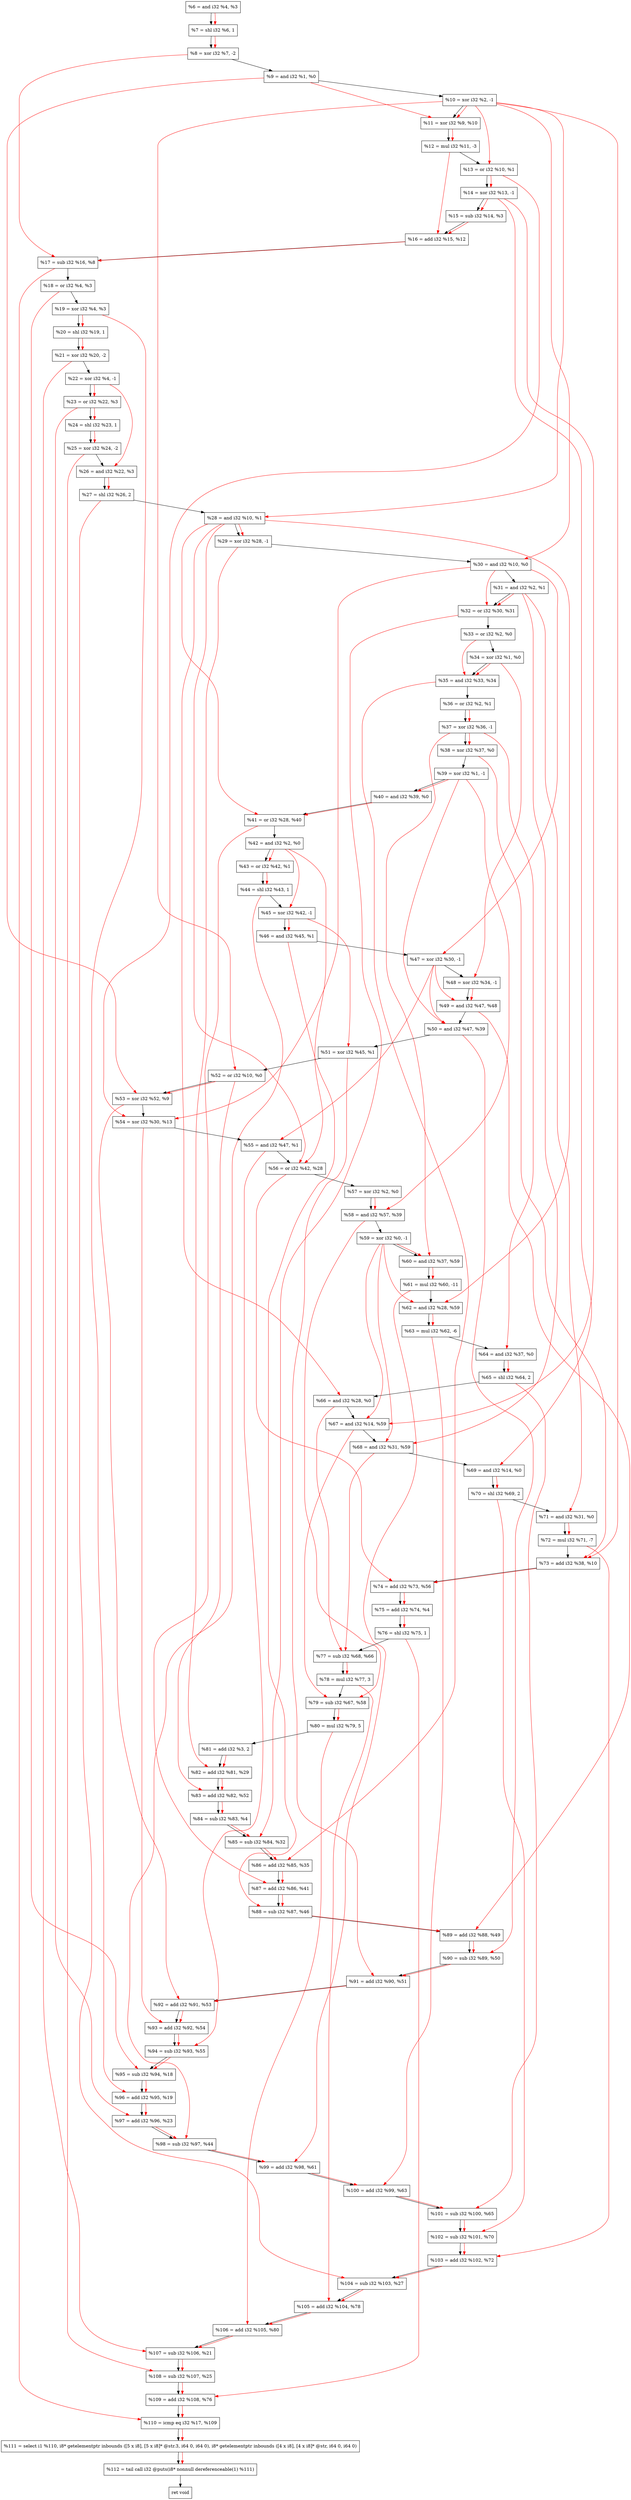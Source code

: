 digraph "DFG for'crackme' function" {
	Node0x1a5ee10[shape=record, label="  %6 = and i32 %4, %3"];
	Node0x1a5f490[shape=record, label="  %7 = shl i32 %6, 1"];
	Node0x1a5f530[shape=record, label="  %8 = xor i32 %7, -2"];
	Node0x1a5f5a0[shape=record, label="  %9 = and i32 %1, %0"];
	Node0x1a5f640[shape=record, label="  %10 = xor i32 %2, -1"];
	Node0x1a5f6b0[shape=record, label="  %11 = xor i32 %9, %10"];
	Node0x1a5f750[shape=record, label="  %12 = mul i32 %11, -3"];
	Node0x1a5f7c0[shape=record, label="  %13 = or i32 %10, %1"];
	Node0x1a5f830[shape=record, label="  %14 = xor i32 %13, -1"];
	Node0x1a5f8a0[shape=record, label="  %15 = sub i32 %14, %3"];
	Node0x1a5f910[shape=record, label="  %16 = add i32 %15, %12"];
	Node0x1a5f980[shape=record, label="  %17 = sub i32 %16, %8"];
	Node0x1a5f9f0[shape=record, label="  %18 = or i32 %4, %3"];
	Node0x1a5fa60[shape=record, label="  %19 = xor i32 %4, %3"];
	Node0x1a5fad0[shape=record, label="  %20 = shl i32 %19, 1"];
	Node0x1a5fb40[shape=record, label="  %21 = xor i32 %20, -2"];
	Node0x1a5fbb0[shape=record, label="  %22 = xor i32 %4, -1"];
	Node0x1a5fc20[shape=record, label="  %23 = or i32 %22, %3"];
	Node0x1a5fc90[shape=record, label="  %24 = shl i32 %23, 1"];
	Node0x1a5fd00[shape=record, label="  %25 = xor i32 %24, -2"];
	Node0x1a5fd70[shape=record, label="  %26 = and i32 %22, %3"];
	Node0x1a5fe10[shape=record, label="  %27 = shl i32 %26, 2"];
	Node0x1a5fe80[shape=record, label="  %28 = and i32 %10, %1"];
	Node0x1a5fef0[shape=record, label="  %29 = xor i32 %28, -1"];
	Node0x1a5ff60[shape=record, label="  %30 = and i32 %10, %0"];
	Node0x1a5ffd0[shape=record, label="  %31 = and i32 %2, %1"];
	Node0x1a60040[shape=record, label="  %32 = or i32 %30, %31"];
	Node0x1a602c0[shape=record, label="  %33 = or i32 %2, %0"];
	Node0x1a60330[shape=record, label="  %34 = xor i32 %1, %0"];
	Node0x1a603a0[shape=record, label="  %35 = and i32 %33, %34"];
	Node0x1a60410[shape=record, label="  %36 = or i32 %2, %1"];
	Node0x1a60480[shape=record, label="  %37 = xor i32 %36, -1"];
	Node0x1a604f0[shape=record, label="  %38 = xor i32 %37, %0"];
	Node0x1a60560[shape=record, label="  %39 = xor i32 %1, -1"];
	Node0x1a605d0[shape=record, label="  %40 = and i32 %39, %0"];
	Node0x1a60640[shape=record, label="  %41 = or i32 %28, %40"];
	Node0x1a606b0[shape=record, label="  %42 = and i32 %2, %0"];
	Node0x1a60720[shape=record, label="  %43 = or i32 %42, %1"];
	Node0x1a60790[shape=record, label="  %44 = shl i32 %43, 1"];
	Node0x1a60800[shape=record, label="  %45 = xor i32 %42, -1"];
	Node0x1a60870[shape=record, label="  %46 = and i32 %45, %1"];
	Node0x1a608e0[shape=record, label="  %47 = xor i32 %30, -1"];
	Node0x1a60950[shape=record, label="  %48 = xor i32 %34, -1"];
	Node0x1a609c0[shape=record, label="  %49 = and i32 %47, %48"];
	Node0x1a60a30[shape=record, label="  %50 = and i32 %47, %39"];
	Node0x1a60aa0[shape=record, label="  %51 = xor i32 %45, %1"];
	Node0x1a60b10[shape=record, label="  %52 = or i32 %10, %0"];
	Node0x1a60b80[shape=record, label="  %53 = xor i32 %52, %9"];
	Node0x1a60bf0[shape=record, label="  %54 = xor i32 %30, %13"];
	Node0x1a60c60[shape=record, label="  %55 = and i32 %47, %1"];
	Node0x1a60cd0[shape=record, label="  %56 = or i32 %42, %28"];
	Node0x1a60d40[shape=record, label="  %57 = xor i32 %2, %0"];
	Node0x1a60db0[shape=record, label="  %58 = and i32 %57, %39"];
	Node0x1a60e20[shape=record, label="  %59 = xor i32 %0, -1"];
	Node0x1a60e90[shape=record, label="  %60 = and i32 %37, %59"];
	Node0x1a60f30[shape=record, label="  %61 = mul i32 %60, -11"];
	Node0x1a60fa0[shape=record, label="  %62 = and i32 %28, %59"];
	Node0x1a61040[shape=record, label="  %63 = mul i32 %62, -6"];
	Node0x1a610b0[shape=record, label="  %64 = and i32 %37, %0"];
	Node0x1a61530[shape=record, label="  %65 = shl i32 %64, 2"];
	Node0x1a615a0[shape=record, label="  %66 = and i32 %28, %0"];
	Node0x1a61610[shape=record, label="  %67 = and i32 %14, %59"];
	Node0x1a61680[shape=record, label="  %68 = and i32 %31, %59"];
	Node0x1a616f0[shape=record, label="  %69 = and i32 %14, %0"];
	Node0x1a61760[shape=record, label="  %70 = shl i32 %69, 2"];
	Node0x1a617d0[shape=record, label="  %71 = and i32 %31, %0"];
	Node0x1a61870[shape=record, label="  %72 = mul i32 %71, -7"];
	Node0x1a618e0[shape=record, label="  %73 = add i32 %38, %10"];
	Node0x1a61950[shape=record, label="  %74 = add i32 %73, %56"];
	Node0x1a619c0[shape=record, label="  %75 = add i32 %74, %4"];
	Node0x1a61a30[shape=record, label="  %76 = shl i32 %75, 1"];
	Node0x1a61aa0[shape=record, label="  %77 = sub i32 %68, %66"];
	Node0x1a61b40[shape=record, label="  %78 = mul i32 %77, 3"];
	Node0x1a61bb0[shape=record, label="  %79 = sub i32 %67, %58"];
	Node0x1a61c50[shape=record, label="  %80 = mul i32 %79, 5"];
	Node0x1a61cc0[shape=record, label="  %81 = add i32 %3, 2"];
	Node0x1a61d30[shape=record, label="  %82 = add i32 %81, %29"];
	Node0x1a61da0[shape=record, label="  %83 = add i32 %82, %52"];
	Node0x1a61e10[shape=record, label="  %84 = sub i32 %83, %4"];
	Node0x1a61e80[shape=record, label="  %85 = sub i32 %84, %32"];
	Node0x1a61ef0[shape=record, label="  %86 = add i32 %85, %35"];
	Node0x1a61f60[shape=record, label="  %87 = add i32 %86, %41"];
	Node0x1a61fd0[shape=record, label="  %88 = sub i32 %87, %46"];
	Node0x1a62040[shape=record, label="  %89 = add i32 %88, %49"];
	Node0x1a620b0[shape=record, label="  %90 = sub i32 %89, %50"];
	Node0x1a62120[shape=record, label="  %91 = add i32 %90, %51"];
	Node0x1a62190[shape=record, label="  %92 = add i32 %91, %53"];
	Node0x1a62200[shape=record, label="  %93 = add i32 %92, %54"];
	Node0x1a62270[shape=record, label="  %94 = sub i32 %93, %55"];
	Node0x1a622e0[shape=record, label="  %95 = sub i32 %94, %18"];
	Node0x1a62350[shape=record, label="  %96 = add i32 %95, %19"];
	Node0x1a623c0[shape=record, label="  %97 = add i32 %96, %23"];
	Node0x1a62430[shape=record, label="  %98 = sub i32 %97, %44"];
	Node0x1a624a0[shape=record, label="  %99 = add i32 %98, %61"];
	Node0x1a62510[shape=record, label="  %100 = add i32 %99, %63"];
	Node0x1a62580[shape=record, label="  %101 = sub i32 %100, %65"];
	Node0x1a625f0[shape=record, label="  %102 = sub i32 %101, %70"];
	Node0x1a62660[shape=record, label="  %103 = add i32 %102, %72"];
	Node0x1a626d0[shape=record, label="  %104 = sub i32 %103, %27"];
	Node0x1a62740[shape=record, label="  %105 = add i32 %104, %78"];
	Node0x1a627b0[shape=record, label="  %106 = add i32 %105, %80"];
	Node0x1a62820[shape=record, label="  %107 = sub i32 %106, %21"];
	Node0x1a62890[shape=record, label="  %108 = sub i32 %107, %25"];
	Node0x1a62900[shape=record, label="  %109 = add i32 %108, %76"];
	Node0x1a62970[shape=record, label="  %110 = icmp eq i32 %17, %109"];
	Node0x19ff268[shape=record, label="  %111 = select i1 %110, i8* getelementptr inbounds ([5 x i8], [5 x i8]* @str.3, i64 0, i64 0), i8* getelementptr inbounds ([4 x i8], [4 x i8]* @str, i64 0, i64 0)"];
	Node0x1a62c00[shape=record, label="  %112 = tail call i32 @puts(i8* nonnull dereferenceable(1) %111)"];
	Node0x1a62c50[shape=record, label="  ret void"];
	Node0x1a5ee10 -> Node0x1a5f490;
	Node0x1a5f490 -> Node0x1a5f530;
	Node0x1a5f530 -> Node0x1a5f5a0;
	Node0x1a5f5a0 -> Node0x1a5f640;
	Node0x1a5f640 -> Node0x1a5f6b0;
	Node0x1a5f6b0 -> Node0x1a5f750;
	Node0x1a5f750 -> Node0x1a5f7c0;
	Node0x1a5f7c0 -> Node0x1a5f830;
	Node0x1a5f830 -> Node0x1a5f8a0;
	Node0x1a5f8a0 -> Node0x1a5f910;
	Node0x1a5f910 -> Node0x1a5f980;
	Node0x1a5f980 -> Node0x1a5f9f0;
	Node0x1a5f9f0 -> Node0x1a5fa60;
	Node0x1a5fa60 -> Node0x1a5fad0;
	Node0x1a5fad0 -> Node0x1a5fb40;
	Node0x1a5fb40 -> Node0x1a5fbb0;
	Node0x1a5fbb0 -> Node0x1a5fc20;
	Node0x1a5fc20 -> Node0x1a5fc90;
	Node0x1a5fc90 -> Node0x1a5fd00;
	Node0x1a5fd00 -> Node0x1a5fd70;
	Node0x1a5fd70 -> Node0x1a5fe10;
	Node0x1a5fe10 -> Node0x1a5fe80;
	Node0x1a5fe80 -> Node0x1a5fef0;
	Node0x1a5fef0 -> Node0x1a5ff60;
	Node0x1a5ff60 -> Node0x1a5ffd0;
	Node0x1a5ffd0 -> Node0x1a60040;
	Node0x1a60040 -> Node0x1a602c0;
	Node0x1a602c0 -> Node0x1a60330;
	Node0x1a60330 -> Node0x1a603a0;
	Node0x1a603a0 -> Node0x1a60410;
	Node0x1a60410 -> Node0x1a60480;
	Node0x1a60480 -> Node0x1a604f0;
	Node0x1a604f0 -> Node0x1a60560;
	Node0x1a60560 -> Node0x1a605d0;
	Node0x1a605d0 -> Node0x1a60640;
	Node0x1a60640 -> Node0x1a606b0;
	Node0x1a606b0 -> Node0x1a60720;
	Node0x1a60720 -> Node0x1a60790;
	Node0x1a60790 -> Node0x1a60800;
	Node0x1a60800 -> Node0x1a60870;
	Node0x1a60870 -> Node0x1a608e0;
	Node0x1a608e0 -> Node0x1a60950;
	Node0x1a60950 -> Node0x1a609c0;
	Node0x1a609c0 -> Node0x1a60a30;
	Node0x1a60a30 -> Node0x1a60aa0;
	Node0x1a60aa0 -> Node0x1a60b10;
	Node0x1a60b10 -> Node0x1a60b80;
	Node0x1a60b80 -> Node0x1a60bf0;
	Node0x1a60bf0 -> Node0x1a60c60;
	Node0x1a60c60 -> Node0x1a60cd0;
	Node0x1a60cd0 -> Node0x1a60d40;
	Node0x1a60d40 -> Node0x1a60db0;
	Node0x1a60db0 -> Node0x1a60e20;
	Node0x1a60e20 -> Node0x1a60e90;
	Node0x1a60e90 -> Node0x1a60f30;
	Node0x1a60f30 -> Node0x1a60fa0;
	Node0x1a60fa0 -> Node0x1a61040;
	Node0x1a61040 -> Node0x1a610b0;
	Node0x1a610b0 -> Node0x1a61530;
	Node0x1a61530 -> Node0x1a615a0;
	Node0x1a615a0 -> Node0x1a61610;
	Node0x1a61610 -> Node0x1a61680;
	Node0x1a61680 -> Node0x1a616f0;
	Node0x1a616f0 -> Node0x1a61760;
	Node0x1a61760 -> Node0x1a617d0;
	Node0x1a617d0 -> Node0x1a61870;
	Node0x1a61870 -> Node0x1a618e0;
	Node0x1a618e0 -> Node0x1a61950;
	Node0x1a61950 -> Node0x1a619c0;
	Node0x1a619c0 -> Node0x1a61a30;
	Node0x1a61a30 -> Node0x1a61aa0;
	Node0x1a61aa0 -> Node0x1a61b40;
	Node0x1a61b40 -> Node0x1a61bb0;
	Node0x1a61bb0 -> Node0x1a61c50;
	Node0x1a61c50 -> Node0x1a61cc0;
	Node0x1a61cc0 -> Node0x1a61d30;
	Node0x1a61d30 -> Node0x1a61da0;
	Node0x1a61da0 -> Node0x1a61e10;
	Node0x1a61e10 -> Node0x1a61e80;
	Node0x1a61e80 -> Node0x1a61ef0;
	Node0x1a61ef0 -> Node0x1a61f60;
	Node0x1a61f60 -> Node0x1a61fd0;
	Node0x1a61fd0 -> Node0x1a62040;
	Node0x1a62040 -> Node0x1a620b0;
	Node0x1a620b0 -> Node0x1a62120;
	Node0x1a62120 -> Node0x1a62190;
	Node0x1a62190 -> Node0x1a62200;
	Node0x1a62200 -> Node0x1a62270;
	Node0x1a62270 -> Node0x1a622e0;
	Node0x1a622e0 -> Node0x1a62350;
	Node0x1a62350 -> Node0x1a623c0;
	Node0x1a623c0 -> Node0x1a62430;
	Node0x1a62430 -> Node0x1a624a0;
	Node0x1a624a0 -> Node0x1a62510;
	Node0x1a62510 -> Node0x1a62580;
	Node0x1a62580 -> Node0x1a625f0;
	Node0x1a625f0 -> Node0x1a62660;
	Node0x1a62660 -> Node0x1a626d0;
	Node0x1a626d0 -> Node0x1a62740;
	Node0x1a62740 -> Node0x1a627b0;
	Node0x1a627b0 -> Node0x1a62820;
	Node0x1a62820 -> Node0x1a62890;
	Node0x1a62890 -> Node0x1a62900;
	Node0x1a62900 -> Node0x1a62970;
	Node0x1a62970 -> Node0x19ff268;
	Node0x19ff268 -> Node0x1a62c00;
	Node0x1a62c00 -> Node0x1a62c50;
edge [color=red]
	Node0x1a5ee10 -> Node0x1a5f490;
	Node0x1a5f490 -> Node0x1a5f530;
	Node0x1a5f5a0 -> Node0x1a5f6b0;
	Node0x1a5f640 -> Node0x1a5f6b0;
	Node0x1a5f6b0 -> Node0x1a5f750;
	Node0x1a5f640 -> Node0x1a5f7c0;
	Node0x1a5f7c0 -> Node0x1a5f830;
	Node0x1a5f830 -> Node0x1a5f8a0;
	Node0x1a5f8a0 -> Node0x1a5f910;
	Node0x1a5f750 -> Node0x1a5f910;
	Node0x1a5f910 -> Node0x1a5f980;
	Node0x1a5f530 -> Node0x1a5f980;
	Node0x1a5fa60 -> Node0x1a5fad0;
	Node0x1a5fad0 -> Node0x1a5fb40;
	Node0x1a5fbb0 -> Node0x1a5fc20;
	Node0x1a5fc20 -> Node0x1a5fc90;
	Node0x1a5fc90 -> Node0x1a5fd00;
	Node0x1a5fbb0 -> Node0x1a5fd70;
	Node0x1a5fd70 -> Node0x1a5fe10;
	Node0x1a5f640 -> Node0x1a5fe80;
	Node0x1a5fe80 -> Node0x1a5fef0;
	Node0x1a5f640 -> Node0x1a5ff60;
	Node0x1a5ff60 -> Node0x1a60040;
	Node0x1a5ffd0 -> Node0x1a60040;
	Node0x1a602c0 -> Node0x1a603a0;
	Node0x1a60330 -> Node0x1a603a0;
	Node0x1a60410 -> Node0x1a60480;
	Node0x1a60480 -> Node0x1a604f0;
	Node0x1a60560 -> Node0x1a605d0;
	Node0x1a5fe80 -> Node0x1a60640;
	Node0x1a605d0 -> Node0x1a60640;
	Node0x1a606b0 -> Node0x1a60720;
	Node0x1a60720 -> Node0x1a60790;
	Node0x1a606b0 -> Node0x1a60800;
	Node0x1a60800 -> Node0x1a60870;
	Node0x1a5ff60 -> Node0x1a608e0;
	Node0x1a60330 -> Node0x1a60950;
	Node0x1a608e0 -> Node0x1a609c0;
	Node0x1a60950 -> Node0x1a609c0;
	Node0x1a608e0 -> Node0x1a60a30;
	Node0x1a60560 -> Node0x1a60a30;
	Node0x1a60800 -> Node0x1a60aa0;
	Node0x1a5f640 -> Node0x1a60b10;
	Node0x1a60b10 -> Node0x1a60b80;
	Node0x1a5f5a0 -> Node0x1a60b80;
	Node0x1a5ff60 -> Node0x1a60bf0;
	Node0x1a5f7c0 -> Node0x1a60bf0;
	Node0x1a608e0 -> Node0x1a60c60;
	Node0x1a606b0 -> Node0x1a60cd0;
	Node0x1a5fe80 -> Node0x1a60cd0;
	Node0x1a60d40 -> Node0x1a60db0;
	Node0x1a60560 -> Node0x1a60db0;
	Node0x1a60480 -> Node0x1a60e90;
	Node0x1a60e20 -> Node0x1a60e90;
	Node0x1a60e90 -> Node0x1a60f30;
	Node0x1a5fe80 -> Node0x1a60fa0;
	Node0x1a60e20 -> Node0x1a60fa0;
	Node0x1a60fa0 -> Node0x1a61040;
	Node0x1a60480 -> Node0x1a610b0;
	Node0x1a610b0 -> Node0x1a61530;
	Node0x1a5fe80 -> Node0x1a615a0;
	Node0x1a5f830 -> Node0x1a61610;
	Node0x1a60e20 -> Node0x1a61610;
	Node0x1a5ffd0 -> Node0x1a61680;
	Node0x1a60e20 -> Node0x1a61680;
	Node0x1a5f830 -> Node0x1a616f0;
	Node0x1a616f0 -> Node0x1a61760;
	Node0x1a5ffd0 -> Node0x1a617d0;
	Node0x1a617d0 -> Node0x1a61870;
	Node0x1a604f0 -> Node0x1a618e0;
	Node0x1a5f640 -> Node0x1a618e0;
	Node0x1a618e0 -> Node0x1a61950;
	Node0x1a60cd0 -> Node0x1a61950;
	Node0x1a61950 -> Node0x1a619c0;
	Node0x1a619c0 -> Node0x1a61a30;
	Node0x1a61680 -> Node0x1a61aa0;
	Node0x1a615a0 -> Node0x1a61aa0;
	Node0x1a61aa0 -> Node0x1a61b40;
	Node0x1a61610 -> Node0x1a61bb0;
	Node0x1a60db0 -> Node0x1a61bb0;
	Node0x1a61bb0 -> Node0x1a61c50;
	Node0x1a61cc0 -> Node0x1a61d30;
	Node0x1a5fef0 -> Node0x1a61d30;
	Node0x1a61d30 -> Node0x1a61da0;
	Node0x1a60b10 -> Node0x1a61da0;
	Node0x1a61da0 -> Node0x1a61e10;
	Node0x1a61e10 -> Node0x1a61e80;
	Node0x1a60040 -> Node0x1a61e80;
	Node0x1a61e80 -> Node0x1a61ef0;
	Node0x1a603a0 -> Node0x1a61ef0;
	Node0x1a61ef0 -> Node0x1a61f60;
	Node0x1a60640 -> Node0x1a61f60;
	Node0x1a61f60 -> Node0x1a61fd0;
	Node0x1a60870 -> Node0x1a61fd0;
	Node0x1a61fd0 -> Node0x1a62040;
	Node0x1a609c0 -> Node0x1a62040;
	Node0x1a62040 -> Node0x1a620b0;
	Node0x1a60a30 -> Node0x1a620b0;
	Node0x1a620b0 -> Node0x1a62120;
	Node0x1a60aa0 -> Node0x1a62120;
	Node0x1a62120 -> Node0x1a62190;
	Node0x1a60b80 -> Node0x1a62190;
	Node0x1a62190 -> Node0x1a62200;
	Node0x1a60bf0 -> Node0x1a62200;
	Node0x1a62200 -> Node0x1a62270;
	Node0x1a60c60 -> Node0x1a62270;
	Node0x1a62270 -> Node0x1a622e0;
	Node0x1a5f9f0 -> Node0x1a622e0;
	Node0x1a622e0 -> Node0x1a62350;
	Node0x1a5fa60 -> Node0x1a62350;
	Node0x1a62350 -> Node0x1a623c0;
	Node0x1a5fc20 -> Node0x1a623c0;
	Node0x1a623c0 -> Node0x1a62430;
	Node0x1a60790 -> Node0x1a62430;
	Node0x1a62430 -> Node0x1a624a0;
	Node0x1a60f30 -> Node0x1a624a0;
	Node0x1a624a0 -> Node0x1a62510;
	Node0x1a61040 -> Node0x1a62510;
	Node0x1a62510 -> Node0x1a62580;
	Node0x1a61530 -> Node0x1a62580;
	Node0x1a62580 -> Node0x1a625f0;
	Node0x1a61760 -> Node0x1a625f0;
	Node0x1a625f0 -> Node0x1a62660;
	Node0x1a61870 -> Node0x1a62660;
	Node0x1a62660 -> Node0x1a626d0;
	Node0x1a5fe10 -> Node0x1a626d0;
	Node0x1a626d0 -> Node0x1a62740;
	Node0x1a61b40 -> Node0x1a62740;
	Node0x1a62740 -> Node0x1a627b0;
	Node0x1a61c50 -> Node0x1a627b0;
	Node0x1a627b0 -> Node0x1a62820;
	Node0x1a5fb40 -> Node0x1a62820;
	Node0x1a62820 -> Node0x1a62890;
	Node0x1a5fd00 -> Node0x1a62890;
	Node0x1a62890 -> Node0x1a62900;
	Node0x1a61a30 -> Node0x1a62900;
	Node0x1a5f980 -> Node0x1a62970;
	Node0x1a62900 -> Node0x1a62970;
	Node0x1a62970 -> Node0x19ff268;
	Node0x19ff268 -> Node0x1a62c00;
}
